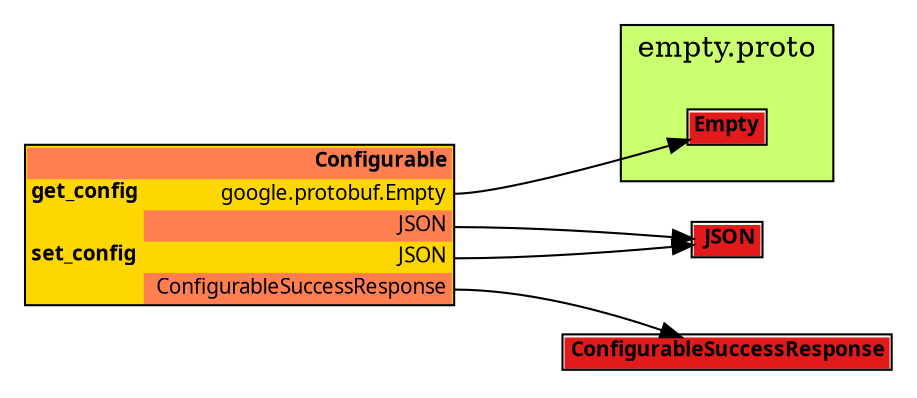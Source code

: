 /*
	do not edit:
	auto-generated by github.com/seamia/protodot
*/
digraph protodot {

	/* package:    */
	/* source:    interfaces/Configurable.proto */
	/* selection:  */

	rankdir=LR;
	label="";
	tooltip="";
	bgcolor="transparent"

	node [
		shape=plaintext
		fontsize=10
		fontname="Ubuntu"
	];


	/* ------ nodes ------ */

	/* ------ leaving the root package unwrapped ------ */
	Node_Ja_101	[shape=plaintext tooltip=".JSON" label=<<TABLE BORDER="1" CELLBORDER="0" CELLSPACING="0" BGCOLOR="#fffaf0"><TR><TD COLSPAN="4" PORT="header" BGCOLOR="#e31a1c" ALIGN="right"><b>JSON</b></TD></TR></TABLE>>];
	Node_Ja_102	[shape=plaintext tooltip=".ConfigurableSuccessResponse" label=<<TABLE BORDER="1" CELLBORDER="0" CELLSPACING="0" BGCOLOR="#fffaf0"><TR><TD COLSPAN="4" PORT="header" BGCOLOR="#e31a1c" ALIGN="right"><b>ConfigurableSuccessResponse</b></TD></TR></TABLE>>];
	
	
	Node_Ja_103	[shape=plaintext tooltip="Configurable" label=<<TABLE BORDER="1" CELLBORDER="0" CELLSPACING="0" BGCOLOR="#ffd700"><TR><TD COLSPAN="3" PORT="header" BGCOLOR="#ff7f50" ALIGN="right"><b>Configurable</b></TD></TR><TR><TD ALIGN="left"><b>get_config</b></TD><TD></TD><TD PORT="poget_config_request" ALIGN="right">google.protobuf.Empty</TD></TR><TR style="border-bottom: 1px solid red"><TD></TD><TD BGCOLOR="#ff7f50"></TD><TD PORT="poget_config_response" ALIGN="right" BGCOLOR="#ff7f50">JSON</TD></TR><TR><TD ALIGN="left"><b>set_config</b></TD><TD></TD><TD PORT="poset_config_request" ALIGN="right">JSON</TD></TR><TR style="border-bottom: 1px solid red"><TD></TD><TD BGCOLOR="#ff7f50"></TD><TD PORT="poset_config_response" ALIGN="right" BGCOLOR="#ff7f50">ConfigurableSuccessResponse</TD></TR></TABLE>>];
	subgraph cluster_ac8d7b3b7cac {
		label = "empty.proto"
		tooltip = "google/protobuf/empty.proto"
		style = filled;
		fillcolor = "#caff70";
		
		Node_Ja_100	[shape=plaintext tooltip="google.protobuf.Empty" label=<<TABLE BORDER="1" CELLBORDER="0" CELLSPACING="0" BGCOLOR="#fffaf0"><TR><TD COLSPAN="4" PORT="header" BGCOLOR="#e31a1c" ALIGN="right"><b>Empty</b></TD></TR></TABLE>>];
	}


	/* ------ connections ------ */
	Node_Ja_103:poget_config_request:e	-> Node_Ja_100:header [color="#000000" tooltip="Ja_103 --> Ja_100"];
	Node_Ja_103:poget_config_response:e	-> Node_Ja_101:header [color="#000000" tooltip="Ja_103 --> Ja_101"];
	Node_Ja_103:poset_config_request:e	-> Node_Ja_101:header [color="#000000" tooltip="Ja_103 --> Ja_101"];
	Node_Ja_103:poset_config_response:e	-> Node_Ja_102:header [color="#000000" tooltip="Ja_103 --> Ja_102"];

	/* generated by github.com/seamia/protodot on Thursday, 08-May-25 19:23:51 UTC */
}
